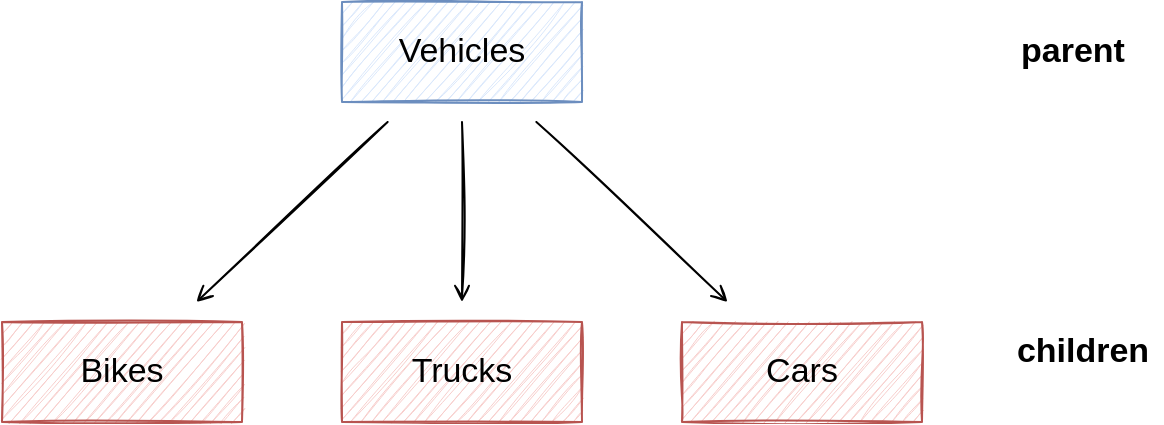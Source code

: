 <mxfile version="14.6.13" type="device" pages="3"><diagram id="_ulqOJdyZW-Hopn4BIBa" name="vehicles"><mxGraphModel dx="1106" dy="1003" grid="1" gridSize="10" guides="1" tooltips="1" connect="1" arrows="1" fold="1" page="1" pageScale="1" pageWidth="827" pageHeight="1169" math="0" shadow="0"><root><mxCell id="0"/><mxCell id="1" parent="0"/><mxCell id="ShLqdcRdDXkCKISkwy4K-6" value="" style="edgeStyle=none;rounded=0;orthogonalLoop=1;jettySize=auto;html=1;fontSize=17;endArrow=open;endFill=0;targetPerimeterSpacing=10;sourcePerimeterSpacing=10;sketch=1;" parent="1" source="ShLqdcRdDXkCKISkwy4K-1" target="ShLqdcRdDXkCKISkwy4K-3" edge="1"><mxGeometry relative="1" as="geometry"/></mxCell><mxCell id="ShLqdcRdDXkCKISkwy4K-7" value="" style="edgeStyle=none;rounded=0;orthogonalLoop=1;jettySize=auto;html=1;fontSize=17;endArrow=open;endFill=0;targetPerimeterSpacing=10;sourcePerimeterSpacing=10;sketch=1;" parent="1" source="ShLqdcRdDXkCKISkwy4K-1" target="ShLqdcRdDXkCKISkwy4K-2" edge="1"><mxGeometry relative="1" as="geometry"/></mxCell><mxCell id="ShLqdcRdDXkCKISkwy4K-8" value="" style="edgeStyle=none;rounded=0;orthogonalLoop=1;jettySize=auto;html=1;fontSize=17;endArrow=open;endFill=0;targetPerimeterSpacing=10;sourcePerimeterSpacing=10;sketch=1;" parent="1" source="ShLqdcRdDXkCKISkwy4K-1" target="ShLqdcRdDXkCKISkwy4K-4" edge="1"><mxGeometry relative="1" as="geometry"/></mxCell><mxCell id="ShLqdcRdDXkCKISkwy4K-1" value="Vehicles" style="rounded=0;whiteSpace=wrap;html=1;sketch=1;fontSize=17;fillColor=#dae8fc;strokeColor=#6c8ebf;" parent="1" vertex="1"><mxGeometry x="330" y="250" width="120" height="50" as="geometry"/></mxCell><mxCell id="ShLqdcRdDXkCKISkwy4K-2" value="Cars" style="rounded=0;whiteSpace=wrap;html=1;sketch=1;fontSize=17;fillColor=#f8cecc;strokeColor=#b85450;" parent="1" vertex="1"><mxGeometry x="500" y="410" width="120" height="50" as="geometry"/></mxCell><mxCell id="ShLqdcRdDXkCKISkwy4K-3" value="Bikes" style="rounded=0;whiteSpace=wrap;html=1;sketch=1;fontSize=17;fillColor=#f8cecc;strokeColor=#b85450;" parent="1" vertex="1"><mxGeometry x="160" y="410" width="120" height="50" as="geometry"/></mxCell><mxCell id="ShLqdcRdDXkCKISkwy4K-4" value="Trucks" style="rounded=0;whiteSpace=wrap;html=1;sketch=1;fontSize=17;fillColor=#f8cecc;strokeColor=#b85450;" parent="1" vertex="1"><mxGeometry x="330" y="410" width="120" height="50" as="geometry"/></mxCell><mxCell id="ShLqdcRdDXkCKISkwy4K-9" value="parent" style="text;html=1;align=center;verticalAlign=middle;resizable=0;points=[];autosize=1;strokeColor=none;fontSize=17;fontStyle=1" parent="1" vertex="1"><mxGeometry x="660" y="260" width="70" height="30" as="geometry"/></mxCell><mxCell id="ShLqdcRdDXkCKISkwy4K-10" value="children" style="text;html=1;align=center;verticalAlign=middle;resizable=0;points=[];autosize=1;strokeColor=none;fontSize=17;fontStyle=1" parent="1" vertex="1"><mxGeometry x="660" y="410" width="80" height="30" as="geometry"/></mxCell></root></mxGraphModel></diagram><diagram id="Hw7RYukyNG7P6lcqX1gu" name="Select"><mxGraphModel dx="1106" dy="1003" grid="1" gridSize="10" guides="1" tooltips="1" connect="1" arrows="1" fold="1" page="1" pageScale="1" pageWidth="827" pageHeight="1169" math="0" shadow="0"><root><mxCell id="O1lVuC2Ya8qSws_pL4UJ-0"/><mxCell id="O1lVuC2Ya8qSws_pL4UJ-1" parent="O1lVuC2Ya8qSws_pL4UJ-0"/><mxCell id="r0oqt0JewRZSf0J9oBmS-0" value="" style="edgeStyle=none;rounded=0;orthogonalLoop=1;jettySize=auto;html=1;fontSize=17;endArrow=open;endFill=0;targetPerimeterSpacing=10;sourcePerimeterSpacing=10;sketch=1;" edge="1" parent="O1lVuC2Ya8qSws_pL4UJ-1" source="r0oqt0JewRZSf0J9oBmS-3" target="r0oqt0JewRZSf0J9oBmS-5"><mxGeometry relative="1" as="geometry"/></mxCell><mxCell id="r0oqt0JewRZSf0J9oBmS-1" value="" style="edgeStyle=none;rounded=0;orthogonalLoop=1;jettySize=auto;html=1;fontSize=17;endArrow=open;endFill=0;targetPerimeterSpacing=10;sourcePerimeterSpacing=10;sketch=1;" edge="1" parent="O1lVuC2Ya8qSws_pL4UJ-1" source="r0oqt0JewRZSf0J9oBmS-3" target="r0oqt0JewRZSf0J9oBmS-4"><mxGeometry relative="1" as="geometry"/></mxCell><mxCell id="r0oqt0JewRZSf0J9oBmS-2" value="" style="edgeStyle=none;rounded=0;orthogonalLoop=1;jettySize=auto;html=1;fontSize=17;endArrow=open;endFill=0;targetPerimeterSpacing=10;sourcePerimeterSpacing=10;sketch=1;" edge="1" parent="O1lVuC2Ya8qSws_pL4UJ-1" source="r0oqt0JewRZSf0J9oBmS-3" target="r0oqt0JewRZSf0J9oBmS-6"><mxGeometry relative="1" as="geometry"/></mxCell><mxCell id="r0oqt0JewRZSf0J9oBmS-14" style="edgeStyle=orthogonalEdgeStyle;curved=1;rounded=0;sketch=1;orthogonalLoop=1;jettySize=auto;html=1;exitX=1;exitY=0.5;exitDx=0;exitDy=0;entryX=0;entryY=0.5;entryDx=0;entryDy=0;dashed=1;fontSize=15;fontColor=#7EA6E0;endArrow=open;endFill=0;strokeColor=#7EA6E0;strokeWidth=2;" edge="1" parent="O1lVuC2Ya8qSws_pL4UJ-1" source="r0oqt0JewRZSf0J9oBmS-3" target="r0oqt0JewRZSf0J9oBmS-13"><mxGeometry relative="1" as="geometry"/></mxCell><mxCell id="r0oqt0JewRZSf0J9oBmS-3" value="Vehicles" style="rounded=0;whiteSpace=wrap;html=1;sketch=1;fontSize=17;fillColor=#dae8fc;strokeColor=#6c8ebf;" vertex="1" parent="O1lVuC2Ya8qSws_pL4UJ-1"><mxGeometry x="320" y="760" width="120" height="50" as="geometry"/></mxCell><mxCell id="r0oqt0JewRZSf0J9oBmS-12" value="" style="edgeStyle=orthogonalEdgeStyle;curved=1;rounded=0;orthogonalLoop=1;jettySize=auto;html=1;dashed=1;fontSize=15;fontColor=#7EA6E0;endArrow=open;endFill=0;strokeColor=#b85450;strokeWidth=2;fillColor=#f8cecc;sketch=1;" edge="1" parent="O1lVuC2Ya8qSws_pL4UJ-1" source="r0oqt0JewRZSf0J9oBmS-4" target="r0oqt0JewRZSf0J9oBmS-9"><mxGeometry relative="1" as="geometry"/></mxCell><mxCell id="r0oqt0JewRZSf0J9oBmS-4" value="Cars" style="rounded=0;whiteSpace=wrap;html=1;sketch=1;fontSize=17;fillColor=#f8cecc;strokeColor=#b85450;" vertex="1" parent="O1lVuC2Ya8qSws_pL4UJ-1"><mxGeometry x="490" y="920" width="120" height="50" as="geometry"/></mxCell><mxCell id="r0oqt0JewRZSf0J9oBmS-10" value="" style="edgeStyle=orthogonalEdgeStyle;curved=1;rounded=0;orthogonalLoop=1;jettySize=auto;html=1;dashed=1;fontSize=15;fontColor=#7EA6E0;endArrow=open;endFill=0;strokeColor=#b85450;strokeWidth=2;fillColor=#f8cecc;sketch=1;" edge="1" parent="O1lVuC2Ya8qSws_pL4UJ-1" source="r0oqt0JewRZSf0J9oBmS-5" target="r0oqt0JewRZSf0J9oBmS-7"><mxGeometry relative="1" as="geometry"/></mxCell><mxCell id="r0oqt0JewRZSf0J9oBmS-5" value="Bikes" style="rounded=0;whiteSpace=wrap;html=1;sketch=1;fontSize=17;fillColor=#f8cecc;strokeColor=#b85450;" vertex="1" parent="O1lVuC2Ya8qSws_pL4UJ-1"><mxGeometry x="150" y="920" width="120" height="50" as="geometry"/></mxCell><mxCell id="r0oqt0JewRZSf0J9oBmS-11" value="" style="edgeStyle=orthogonalEdgeStyle;curved=1;rounded=0;orthogonalLoop=1;jettySize=auto;html=1;dashed=1;fontSize=15;fontColor=#7EA6E0;endArrow=open;endFill=0;strokeColor=#b85450;strokeWidth=2;fillColor=#f8cecc;sketch=1;" edge="1" parent="O1lVuC2Ya8qSws_pL4UJ-1" source="r0oqt0JewRZSf0J9oBmS-6" target="r0oqt0JewRZSf0J9oBmS-8"><mxGeometry relative="1" as="geometry"/></mxCell><mxCell id="r0oqt0JewRZSf0J9oBmS-6" value="Trucks" style="rounded=0;whiteSpace=wrap;html=1;sketch=1;fontSize=17;fillColor=#f8cecc;strokeColor=#b85450;" vertex="1" parent="O1lVuC2Ya8qSws_pL4UJ-1"><mxGeometry x="320" y="920" width="120" height="50" as="geometry"/></mxCell><mxCell id="r0oqt0JewRZSf0J9oBmS-23" value="merge" style="edgeStyle=orthogonalEdgeStyle;curved=1;rounded=0;sketch=1;orthogonalLoop=1;jettySize=auto;html=1;exitX=0.5;exitY=1;exitDx=0;exitDy=0;entryX=0.25;entryY=1;entryDx=0;entryDy=0;dashed=1;fontSize=15;endArrow=open;endFill=0;strokeWidth=2;fillColor=#f8cecc;fontColor=#F19C99;strokeColor=#F19C99;" edge="1" parent="O1lVuC2Ya8qSws_pL4UJ-1" source="r0oqt0JewRZSf0J9oBmS-7" target="r0oqt0JewRZSf0J9oBmS-8"><mxGeometry relative="1" as="geometry"><Array as="points"><mxPoint x="210" y="1100"/><mxPoint x="370" y="1100"/></Array></mxGeometry></mxCell><mxCell id="r0oqt0JewRZSf0J9oBmS-7" value="" style="rounded=0;whiteSpace=wrap;html=1;strokeWidth=1;fontSize=17;labelBackgroundColor=none;fillColor=#f8cecc;strokeColor=#b85450;sketch=1;" vertex="1" parent="O1lVuC2Ya8qSws_pL4UJ-1"><mxGeometry x="190" y="1020" width="40" height="48" as="geometry"/></mxCell><mxCell id="r0oqt0JewRZSf0J9oBmS-25" value="merge" style="edgeStyle=orthogonalEdgeStyle;curved=1;rounded=0;sketch=1;orthogonalLoop=1;jettySize=auto;html=1;exitX=0.75;exitY=1;exitDx=0;exitDy=0;entryX=0.25;entryY=1;entryDx=0;entryDy=0;dashed=1;fontSize=15;fontColor=#F19C99;endArrow=open;endFill=0;strokeColor=#F19C99;strokeWidth=2;" edge="1" parent="O1lVuC2Ya8qSws_pL4UJ-1" source="r0oqt0JewRZSf0J9oBmS-8" target="r0oqt0JewRZSf0J9oBmS-9"><mxGeometry relative="1" as="geometry"><Array as="points"><mxPoint x="390" y="1100"/><mxPoint x="540" y="1100"/></Array></mxGeometry></mxCell><mxCell id="r0oqt0JewRZSf0J9oBmS-8" value="" style="rounded=0;whiteSpace=wrap;html=1;strokeWidth=1;fontSize=17;labelBackgroundColor=none;fillColor=#f8cecc;strokeColor=#b85450;sketch=1;" vertex="1" parent="O1lVuC2Ya8qSws_pL4UJ-1"><mxGeometry x="360" y="1020" width="40" height="48" as="geometry"/></mxCell><mxCell id="r0oqt0JewRZSf0J9oBmS-28" value="merge" style="edgeStyle=orthogonalEdgeStyle;curved=1;rounded=0;sketch=1;orthogonalLoop=1;jettySize=auto;html=1;exitX=0.75;exitY=1;exitDx=0;exitDy=0;entryX=0;entryY=0.75;entryDx=0;entryDy=0;dashed=1;fontSize=15;fontColor=#F19C99;endArrow=open;endFill=0;strokeColor=#F19C99;strokeWidth=2;" edge="1" parent="O1lVuC2Ya8qSws_pL4UJ-1" source="r0oqt0JewRZSf0J9oBmS-9" target="r0oqt0JewRZSf0J9oBmS-17"><mxGeometry relative="1" as="geometry"/></mxCell><mxCell id="r0oqt0JewRZSf0J9oBmS-9" value="" style="rounded=0;whiteSpace=wrap;html=1;strokeWidth=1;fontSize=17;labelBackgroundColor=none;fillColor=#f8cecc;strokeColor=#b85450;sketch=1;" vertex="1" parent="O1lVuC2Ya8qSws_pL4UJ-1"><mxGeometry x="530" y="1020" width="40" height="48" as="geometry"/></mxCell><mxCell id="r0oqt0JewRZSf0J9oBmS-18" value="merge" style="edgeStyle=orthogonalEdgeStyle;curved=1;rounded=0;sketch=1;orthogonalLoop=1;jettySize=auto;html=1;exitX=1;exitY=0.5;exitDx=0;exitDy=0;entryX=0;entryY=0.25;entryDx=0;entryDy=0;dashed=1;fontSize=15;endArrow=open;endFill=0;strokeColor=#6c8ebf;strokeWidth=2;fillColor=#dae8fc;fontColor=#7EA6E0;" edge="1" parent="O1lVuC2Ya8qSws_pL4UJ-1" source="r0oqt0JewRZSf0J9oBmS-13" target="r0oqt0JewRZSf0J9oBmS-17"><mxGeometry relative="1" as="geometry"/></mxCell><mxCell id="r0oqt0JewRZSf0J9oBmS-13" value="" style="rounded=0;whiteSpace=wrap;html=1;strokeWidth=1;fontSize=17;labelBackgroundColor=none;sketch=1;fillColor=#dae8fc;strokeColor=#6c8ebf;" vertex="1" parent="O1lVuC2Ya8qSws_pL4UJ-1"><mxGeometry x="530" y="760" width="40" height="48" as="geometry"/></mxCell><mxCell id="r0oqt0JewRZSf0J9oBmS-16" value="" style="edgeStyle=orthogonalEdgeStyle;curved=1;rounded=0;sketch=1;orthogonalLoop=1;jettySize=auto;html=1;dashed=1;fontSize=15;fontColor=#7EA6E0;endArrow=open;endFill=0;strokeColor=#9673a6;strokeWidth=2;fillColor=#e1d5e7;" edge="1" parent="O1lVuC2Ya8qSws_pL4UJ-1" source="r0oqt0JewRZSf0J9oBmS-15" target="r0oqt0JewRZSf0J9oBmS-3"><mxGeometry relative="1" as="geometry"/></mxCell><mxCell id="r0oqt0JewRZSf0J9oBmS-15" value="SELECT" style="text;html=1;align=center;verticalAlign=middle;resizable=0;points=[];autosize=1;fontSize=15;fontStyle=1;labelBackgroundColor=none;fontColor=#A680B8;" vertex="1" parent="O1lVuC2Ya8qSws_pL4UJ-1"><mxGeometry x="345" y="660" width="70" height="20" as="geometry"/></mxCell><mxCell id="r0oqt0JewRZSf0J9oBmS-17" value="Result" style="rounded=0;whiteSpace=wrap;html=1;strokeWidth=1;fontSize=17;labelBackgroundColor=none;sketch=1;fillColor=#e1d5e7;strokeColor=#9673a6;" vertex="1" parent="O1lVuC2Ya8qSws_pL4UJ-1"><mxGeometry x="730" y="922" width="120" height="48" as="geometry"/></mxCell></root></mxGraphModel></diagram><diagram id="WoPuDqJrGYzErJCGqAvp" name="Page-3"><mxGraphModel dx="1106" dy="1003" grid="1" gridSize="10" guides="1" tooltips="1" connect="1" arrows="1" fold="1" page="1" pageScale="1" pageWidth="850" pageHeight="1100" math="0" shadow="0"><root><mxCell id="ifbE01KxnKp1W-9_tIv9-0"/><mxCell id="ifbE01KxnKp1W-9_tIv9-1" parent="ifbE01KxnKp1W-9_tIv9-0"/><mxCell id="ifbE01KxnKp1W-9_tIv9-2" value="" style="edgeStyle=none;rounded=0;orthogonalLoop=1;jettySize=auto;html=1;fontSize=17;endArrow=open;endFill=0;targetPerimeterSpacing=10;sourcePerimeterSpacing=10;sketch=1;" edge="1" parent="ifbE01KxnKp1W-9_tIv9-1" source="ifbE01KxnKp1W-9_tIv9-5" target="ifbE01KxnKp1W-9_tIv9-7"><mxGeometry relative="1" as="geometry"/></mxCell><mxCell id="ifbE01KxnKp1W-9_tIv9-3" value="" style="edgeStyle=none;rounded=0;orthogonalLoop=1;jettySize=auto;html=1;fontSize=17;endArrow=open;endFill=0;targetPerimeterSpacing=10;sourcePerimeterSpacing=10;sketch=1;" edge="1" parent="ifbE01KxnKp1W-9_tIv9-1" source="ifbE01KxnKp1W-9_tIv9-5" target="ifbE01KxnKp1W-9_tIv9-6"><mxGeometry relative="1" as="geometry"/></mxCell><mxCell id="ifbE01KxnKp1W-9_tIv9-4" value="" style="edgeStyle=none;rounded=0;orthogonalLoop=1;jettySize=auto;html=1;fontSize=17;endArrow=open;endFill=0;targetPerimeterSpacing=10;sourcePerimeterSpacing=10;sketch=1;" edge="1" parent="ifbE01KxnKp1W-9_tIv9-1" source="ifbE01KxnKp1W-9_tIv9-5" target="ifbE01KxnKp1W-9_tIv9-8"><mxGeometry relative="1" as="geometry"/></mxCell><mxCell id="ifbE01KxnKp1W-9_tIv9-5" value="Vehicles" style="rounded=0;whiteSpace=wrap;html=1;sketch=1;fontSize=17;fillColor=#dae8fc;strokeColor=#6c8ebf;" vertex="1" parent="ifbE01KxnKp1W-9_tIv9-1"><mxGeometry x="320" y="320" width="120" height="50" as="geometry"/></mxCell><mxCell id="ifbE01KxnKp1W-9_tIv9-6" value="Cars" style="rounded=0;whiteSpace=wrap;html=1;sketch=1;fontSize=17;fillColor=#f8cecc;strokeColor=#b85450;" vertex="1" parent="ifbE01KxnKp1W-9_tIv9-1"><mxGeometry x="490" y="480" width="120" height="50" as="geometry"/></mxCell><mxCell id="ifbE01KxnKp1W-9_tIv9-7" value="Bikes" style="rounded=0;whiteSpace=wrap;html=1;sketch=1;fontSize=17;fillColor=#f8cecc;strokeColor=#b85450;" vertex="1" parent="ifbE01KxnKp1W-9_tIv9-1"><mxGeometry x="150" y="480" width="120" height="50" as="geometry"/></mxCell><mxCell id="ifbE01KxnKp1W-9_tIv9-8" value="Trucks" style="rounded=0;whiteSpace=wrap;html=1;sketch=1;fontSize=17;fillColor=#f8cecc;strokeColor=#b85450;" vertex="1" parent="ifbE01KxnKp1W-9_tIv9-1"><mxGeometry x="320" y="480" width="120" height="50" as="geometry"/></mxCell><mxCell id="H6c1rrPj6-M0Gw_7_Abm-0" value="" style="rounded=0;whiteSpace=wrap;html=1;strokeWidth=1;fontSize=17;labelBackgroundColor=none;sketch=1;fillColor=#ffe6cc;strokeColor=#d79b00;dashed=1;" vertex="1" parent="ifbE01KxnKp1W-9_tIv9-1"><mxGeometry x="660" y="482" width="120" height="48" as="geometry"/></mxCell><mxCell id="H6c1rrPj6-M0Gw_7_Abm-1" value="" style="endArrow=open;html=1;dashed=1;fontSize=15;fontColor=#A680B8;strokeWidth=2;endFill=0;fillColor=#ffe6cc;strokeColor=#d79b00;" edge="1" parent="ifbE01KxnKp1W-9_tIv9-1"><mxGeometry width="50" height="50" relative="1" as="geometry"><mxPoint x="470" y="380" as="sourcePoint"/><mxPoint x="700" y="470" as="targetPoint"/></mxGeometry></mxCell><mxCell id="H6c1rrPj6-M0Gw_7_Abm-2" value="" style="edgeStyle=none;rounded=0;orthogonalLoop=1;jettySize=auto;html=1;fontSize=17;endArrow=none;endFill=0;targetPerimeterSpacing=10;sourcePerimeterSpacing=10;sketch=1;startArrow=open;startFill=0;" edge="1" parent="ifbE01KxnKp1W-9_tIv9-1" source="H6c1rrPj6-M0Gw_7_Abm-5" target="H6c1rrPj6-M0Gw_7_Abm-7"><mxGeometry relative="1" as="geometry"/></mxCell><mxCell id="H6c1rrPj6-M0Gw_7_Abm-3" value="" style="edgeStyle=none;rounded=0;orthogonalLoop=1;jettySize=auto;html=1;fontSize=17;endArrow=none;endFill=0;targetPerimeterSpacing=10;sourcePerimeterSpacing=10;sketch=1;startArrow=open;startFill=0;" edge="1" parent="ifbE01KxnKp1W-9_tIv9-1" source="H6c1rrPj6-M0Gw_7_Abm-5" target="H6c1rrPj6-M0Gw_7_Abm-6"><mxGeometry relative="1" as="geometry"/></mxCell><mxCell id="H6c1rrPj6-M0Gw_7_Abm-4" value="" style="edgeStyle=none;rounded=0;orthogonalLoop=1;jettySize=auto;html=1;fontSize=17;endArrow=none;endFill=0;targetPerimeterSpacing=10;sourcePerimeterSpacing=10;sketch=1;startArrow=open;startFill=0;" edge="1" parent="ifbE01KxnKp1W-9_tIv9-1" source="H6c1rrPj6-M0Gw_7_Abm-5" target="H6c1rrPj6-M0Gw_7_Abm-8"><mxGeometry relative="1" as="geometry"/></mxCell><mxCell id="H6c1rrPj6-M0Gw_7_Abm-5" value="Vehicles" style="rounded=0;whiteSpace=wrap;html=1;sketch=1;fontSize=17;fillColor=#dae8fc;strokeColor=#6c8ebf;" vertex="1" parent="ifbE01KxnKp1W-9_tIv9-1"><mxGeometry x="320" y="610" width="120" height="50" as="geometry"/></mxCell><mxCell id="H6c1rrPj6-M0Gw_7_Abm-6" value="Cars" style="rounded=0;whiteSpace=wrap;html=1;sketch=1;fontSize=17;fillColor=#f8cecc;strokeColor=#b85450;" vertex="1" parent="ifbE01KxnKp1W-9_tIv9-1"><mxGeometry x="490" y="770" width="120" height="50" as="geometry"/></mxCell><mxCell id="H6c1rrPj6-M0Gw_7_Abm-7" value="Bikes" style="rounded=0;whiteSpace=wrap;html=1;sketch=1;fontSize=17;fillColor=#f8cecc;strokeColor=#b85450;" vertex="1" parent="ifbE01KxnKp1W-9_tIv9-1"><mxGeometry x="150" y="770" width="120" height="50" as="geometry"/></mxCell><mxCell id="H6c1rrPj6-M0Gw_7_Abm-8" value="Trucks" style="rounded=0;whiteSpace=wrap;html=1;sketch=1;fontSize=17;fillColor=#f8cecc;strokeColor=#b85450;" vertex="1" parent="ifbE01KxnKp1W-9_tIv9-1"><mxGeometry x="320" y="770" width="120" height="50" as="geometry"/></mxCell><mxCell id="H6c1rrPj6-M0Gw_7_Abm-9" value="" style="rounded=0;whiteSpace=wrap;html=1;strokeWidth=1;fontSize=17;labelBackgroundColor=none;sketch=1;fillColor=#ffe6cc;strokeColor=#d79b00;dashed=1;" vertex="1" parent="ifbE01KxnKp1W-9_tIv9-1"><mxGeometry x="660" y="772" width="120" height="48" as="geometry"/></mxCell><mxCell id="H6c1rrPj6-M0Gw_7_Abm-11" value="" style="edgeStyle=none;rounded=0;orthogonalLoop=1;jettySize=auto;html=1;fontSize=17;endArrow=none;endFill=0;targetPerimeterSpacing=10;sourcePerimeterSpacing=10;sketch=1;startArrow=open;startFill=0;fillColor=#ffe6cc;strokeColor=#d79b00;strokeWidth=2;dashed=1;" edge="1" parent="ifbE01KxnKp1W-9_tIv9-1" source="H6c1rrPj6-M0Gw_7_Abm-14"><mxGeometry relative="1" as="geometry"><mxPoint x="247" y="850" as="targetPoint"/></mxGeometry></mxCell><mxCell id="H6c1rrPj6-M0Gw_7_Abm-12" value="" style="edgeStyle=none;rounded=0;orthogonalLoop=1;jettySize=auto;html=1;fontSize=17;endArrow=none;endFill=0;targetPerimeterSpacing=10;sourcePerimeterSpacing=10;sketch=1;startArrow=open;startFill=0;fillColor=#ffe6cc;strokeColor=#d79b00;strokeWidth=2;dashed=1;" edge="1" parent="ifbE01KxnKp1W-9_tIv9-1" source="H6c1rrPj6-M0Gw_7_Abm-14"><mxGeometry relative="1" as="geometry"><mxPoint x="513" y="850" as="targetPoint"/></mxGeometry></mxCell><mxCell id="H6c1rrPj6-M0Gw_7_Abm-13" value="" style="edgeStyle=none;rounded=0;orthogonalLoop=1;jettySize=auto;html=1;fontSize=17;endArrow=none;endFill=0;targetPerimeterSpacing=10;sourcePerimeterSpacing=10;sketch=1;startArrow=open;startFill=0;fillColor=#ffe6cc;strokeColor=#d79b00;strokeWidth=2;dashed=1;" edge="1" parent="ifbE01KxnKp1W-9_tIv9-1" source="H6c1rrPj6-M0Gw_7_Abm-14"><mxGeometry relative="1" as="geometry"><mxPoint x="380" y="850" as="targetPoint"/></mxGeometry></mxCell><mxCell id="H6c1rrPj6-M0Gw_7_Abm-14" value="" style="rounded=0;whiteSpace=wrap;html=1;sketch=1;fontSize=17;fillColor=#ffe6cc;strokeColor=#d79b00;dashed=1;" vertex="1" parent="ifbE01KxnKp1W-9_tIv9-1"><mxGeometry x="320" y="960" width="120" height="50" as="geometry"/></mxCell><mxCell id="H6c1rrPj6-M0Gw_7_Abm-15" value="" style="edgeStyle=none;rounded=0;orthogonalLoop=1;jettySize=auto;html=1;fontSize=17;endArrow=none;endFill=0;targetPerimeterSpacing=10;sourcePerimeterSpacing=10;sketch=1;startArrow=open;startFill=0;fillColor=#ffe6cc;strokeColor=#d79b00;strokeWidth=2;dashed=1;" edge="1" parent="ifbE01KxnKp1W-9_tIv9-1"><mxGeometry relative="1" as="geometry"><mxPoint x="690" y="850" as="targetPoint"/><mxPoint x="460" y="950" as="sourcePoint"/></mxGeometry></mxCell></root></mxGraphModel></diagram></mxfile>